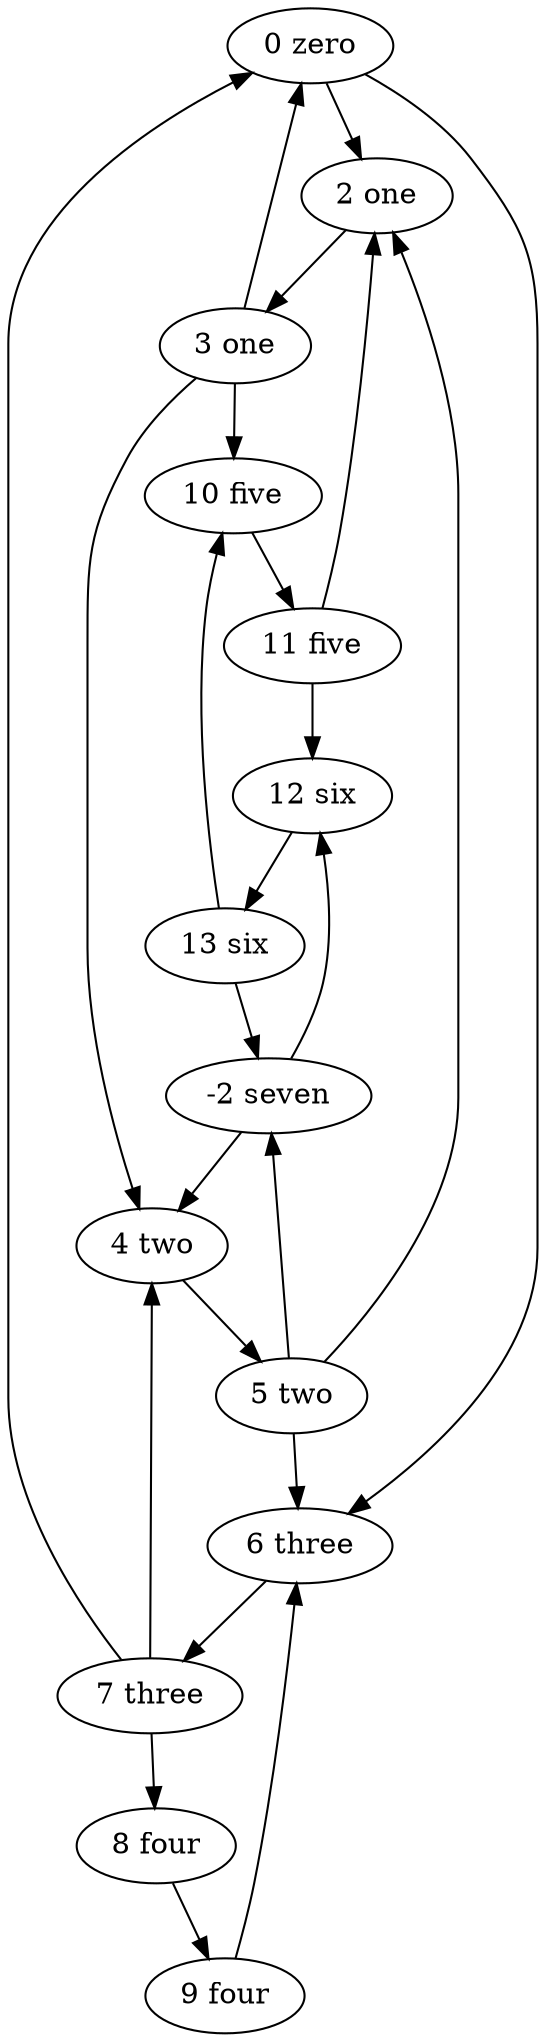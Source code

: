 digraph 4 {
	"0 zero";
	"3 one";
	"2 one";
	"5 two";
	"4 two";
	"7 three";
	"6 three";
	"9 four";
	"8 four";
	"11 five";
	"10 five";
	"13 six";
	"12 six";
	"-2 seven";
	"3 one" -> "0 zero";
	"7 three" -> "0 zero";
	"2 one" -> "3 one";
	"0 zero" -> "2 one";
	"5 two" -> "2 one";
	"11 five" -> "2 one";
	"4 two" -> "5 two";
	"7 three" -> "4 two";
	"-2 seven" -> "4 two";
	"3 one" -> "4 two";
	"6 three" -> "7 three";
	"0 zero" -> "6 three";
	"5 two" -> "6 three";
	"9 four" -> "6 three";
	"8 four" -> "9 four";
	"7 three" -> "8 four";
	"10 five" -> "11 five";
	"13 six" -> "10 five";
	"3 one" -> "10 five";
	"12 six" -> "13 six";
	"-2 seven" -> "12 six";
	"11 five" -> "12 six";
	"5 two" -> "-2 seven";
	"13 six" -> "-2 seven";
	}
